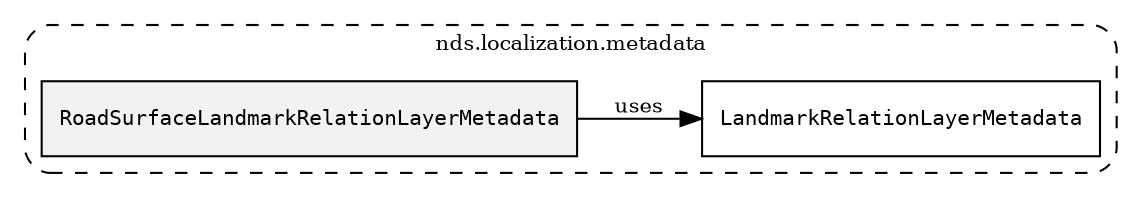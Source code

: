/**
 * This dot file creates symbol collaboration diagram for RoadSurfaceLandmarkRelationLayerMetadata.
 */
digraph ZSERIO
{
    node [shape=box, fontsize=10];
    rankdir="LR";
    fontsize=10;
    tooltip="RoadSurfaceLandmarkRelationLayerMetadata collaboration diagram";

    subgraph "cluster_nds.localization.metadata"
    {
        style="dashed, rounded";
        label="nds.localization.metadata";
        tooltip="Package nds.localization.metadata";
        href="../../../content/packages/nds.localization.metadata.html#Package-nds-localization-metadata";
        target="_parent";

        "RoadSurfaceLandmarkRelationLayerMetadata" [style="filled", fillcolor="#0000000D", target="_parent", label=<<font face="monospace"><table align="center" border="0" cellspacing="0" cellpadding="0"><tr><td href="../../../content/packages/nds.localization.metadata.html#Subtype-RoadSurfaceLandmarkRelationLayerMetadata" title="Subtype defined in nds.localization.metadata">RoadSurfaceLandmarkRelationLayerMetadata</td></tr></table></font>>];
        "LandmarkRelationLayerMetadata" [target="_parent", label=<<font face="monospace"><table align="center" border="0" cellspacing="0" cellpadding="0"><tr><td href="../../../content/packages/nds.localization.metadata.html#Structure-LandmarkRelationLayerMetadata" title="Structure defined in nds.localization.metadata">LandmarkRelationLayerMetadata</td></tr></table></font>>];
    }

    "RoadSurfaceLandmarkRelationLayerMetadata" -> "LandmarkRelationLayerMetadata" [label="uses", fontsize=10];
}
